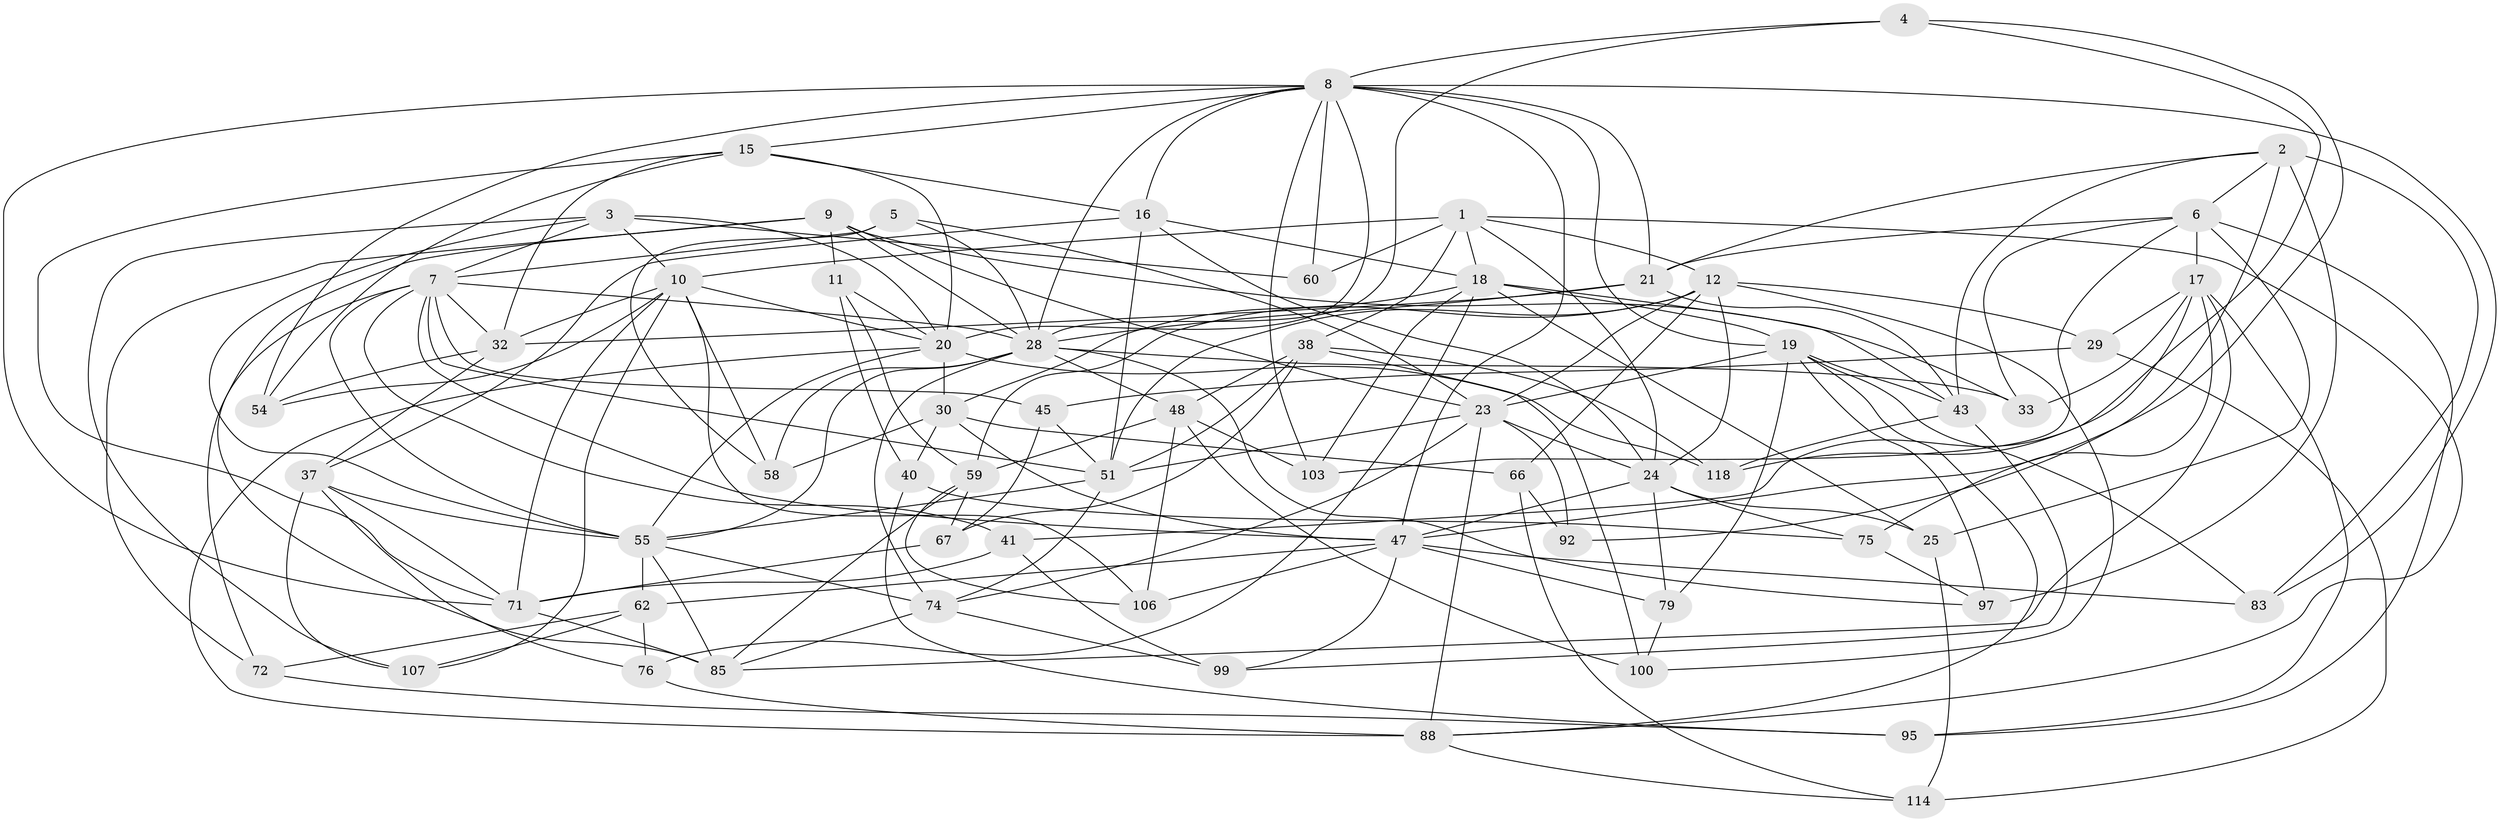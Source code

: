 // original degree distribution, {4: 1.0}
// Generated by graph-tools (version 1.1) at 2025/16/03/09/25 04:16:32]
// undirected, 63 vertices, 182 edges
graph export_dot {
graph [start="1"]
  node [color=gray90,style=filled];
  1 [super="+56"];
  2 [super="+101"];
  3 [super="+22"];
  4;
  5;
  6 [super="+102"];
  7 [super="+14+31"];
  8 [super="+113+13"];
  9 [super="+124"];
  10 [super="+123+110+34"];
  11;
  12 [super="+87+96"];
  15 [super="+46"];
  16 [super="+26"];
  17 [super="+39"];
  18 [super="+68+125"];
  19 [super="+35"];
  20 [super="+89+91"];
  21 [super="+73"];
  23 [super="+63+57"];
  24 [super="+27"];
  25;
  28 [super="+42+36"];
  29;
  30 [super="+82"];
  32 [super="+108"];
  33;
  37 [super="+86"];
  38 [super="+109"];
  40;
  41;
  43 [super="+84"];
  45;
  47 [super="+80+53"];
  48 [super="+50"];
  51 [super="+105+52"];
  54;
  55 [super="+64+126+111"];
  58;
  59 [super="+93"];
  60;
  62 [super="+121"];
  66;
  67;
  71 [super="+81"];
  72;
  74 [super="+78"];
  75;
  76;
  79;
  83;
  85 [super="+117"];
  88 [super="+112"];
  92;
  95;
  97;
  99;
  100;
  103;
  106;
  107;
  114;
  118;
  1 -- 60 [weight=2];
  1 -- 10;
  1 -- 18;
  1 -- 88;
  1 -- 12;
  1 -- 38;
  1 -- 24;
  2 -- 92;
  2 -- 97;
  2 -- 21;
  2 -- 43;
  2 -- 83;
  2 -- 6;
  3 -- 10;
  3 -- 55;
  3 -- 20;
  3 -- 107;
  3 -- 60;
  3 -- 7;
  4 -- 118;
  4 -- 47;
  4 -- 8;
  4 -- 28;
  5 -- 58;
  5 -- 28;
  5 -- 23;
  5 -- 7;
  6 -- 33;
  6 -- 17 [weight=2];
  6 -- 21;
  6 -- 103;
  6 -- 25;
  6 -- 95;
  7 -- 47;
  7 -- 55;
  7 -- 72;
  7 -- 51;
  7 -- 28;
  7 -- 32;
  7 -- 41;
  7 -- 45;
  8 -- 16;
  8 -- 47;
  8 -- 83;
  8 -- 103;
  8 -- 20 [weight=2];
  8 -- 21;
  8 -- 54;
  8 -- 60;
  8 -- 19;
  8 -- 71;
  8 -- 28;
  8 -- 15;
  9 -- 33;
  9 -- 72;
  9 -- 11;
  9 -- 85;
  9 -- 23;
  9 -- 28;
  10 -- 107;
  10 -- 106;
  10 -- 20;
  10 -- 71 [weight=2];
  10 -- 32;
  10 -- 58;
  10 -- 54;
  11 -- 59;
  11 -- 40;
  11 -- 20;
  12 -- 29;
  12 -- 100;
  12 -- 51;
  12 -- 66;
  12 -- 23;
  12 -- 59;
  12 -- 24;
  15 -- 32;
  15 -- 20;
  15 -- 71;
  15 -- 16;
  15 -- 54;
  16 -- 37;
  16 -- 24;
  16 -- 18;
  16 -- 51;
  17 -- 95;
  17 -- 29;
  17 -- 33;
  17 -- 41;
  17 -- 75;
  17 -- 85;
  18 -- 76;
  18 -- 25;
  18 -- 43;
  18 -- 103;
  18 -- 19;
  18 -- 30;
  19 -- 88;
  19 -- 97;
  19 -- 79;
  19 -- 83;
  19 -- 43;
  19 -- 23;
  20 -- 118;
  20 -- 55;
  20 -- 30;
  20 -- 88;
  21 -- 32;
  21 -- 43;
  21 -- 28;
  23 -- 74;
  23 -- 51;
  23 -- 24;
  23 -- 92 [weight=2];
  23 -- 88;
  24 -- 47;
  24 -- 25;
  24 -- 75;
  24 -- 79;
  25 -- 114;
  28 -- 55;
  28 -- 48;
  28 -- 33;
  28 -- 97;
  28 -- 74;
  28 -- 58;
  29 -- 45;
  29 -- 114;
  30 -- 58;
  30 -- 47;
  30 -- 40;
  30 -- 66;
  32 -- 54;
  32 -- 37;
  37 -- 107;
  37 -- 76;
  37 -- 55;
  37 -- 71;
  38 -- 100;
  38 -- 67;
  38 -- 48;
  38 -- 118;
  38 -- 51;
  40 -- 95;
  40 -- 75;
  41 -- 99;
  41 -- 71;
  43 -- 118;
  43 -- 99;
  45 -- 67;
  45 -- 51;
  47 -- 99;
  47 -- 83;
  47 -- 106;
  47 -- 79;
  47 -- 62;
  48 -- 106;
  48 -- 103;
  48 -- 59;
  48 -- 100;
  51 -- 55;
  51 -- 74;
  55 -- 85;
  55 -- 62 [weight=2];
  55 -- 74;
  59 -- 67;
  59 -- 106;
  59 -- 85;
  62 -- 107;
  62 -- 76;
  62 -- 72;
  66 -- 92;
  66 -- 114;
  67 -- 71;
  71 -- 85;
  72 -- 95;
  74 -- 99;
  74 -- 85;
  75 -- 97;
  76 -- 88;
  79 -- 100;
  88 -- 114;
}
